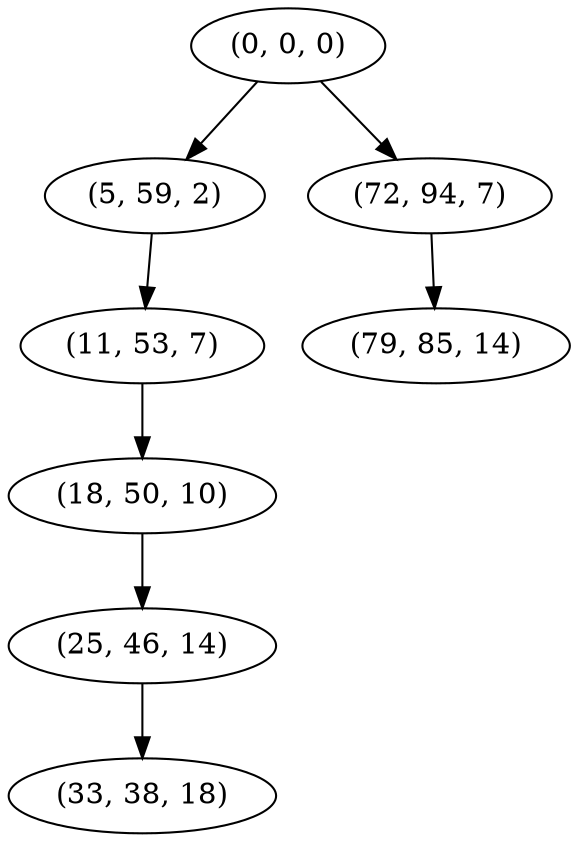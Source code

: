 digraph tree {
    "(0, 0, 0)";
    "(5, 59, 2)";
    "(11, 53, 7)";
    "(18, 50, 10)";
    "(25, 46, 14)";
    "(33, 38, 18)";
    "(72, 94, 7)";
    "(79, 85, 14)";
    "(0, 0, 0)" -> "(5, 59, 2)";
    "(0, 0, 0)" -> "(72, 94, 7)";
    "(5, 59, 2)" -> "(11, 53, 7)";
    "(11, 53, 7)" -> "(18, 50, 10)";
    "(18, 50, 10)" -> "(25, 46, 14)";
    "(25, 46, 14)" -> "(33, 38, 18)";
    "(72, 94, 7)" -> "(79, 85, 14)";
}
